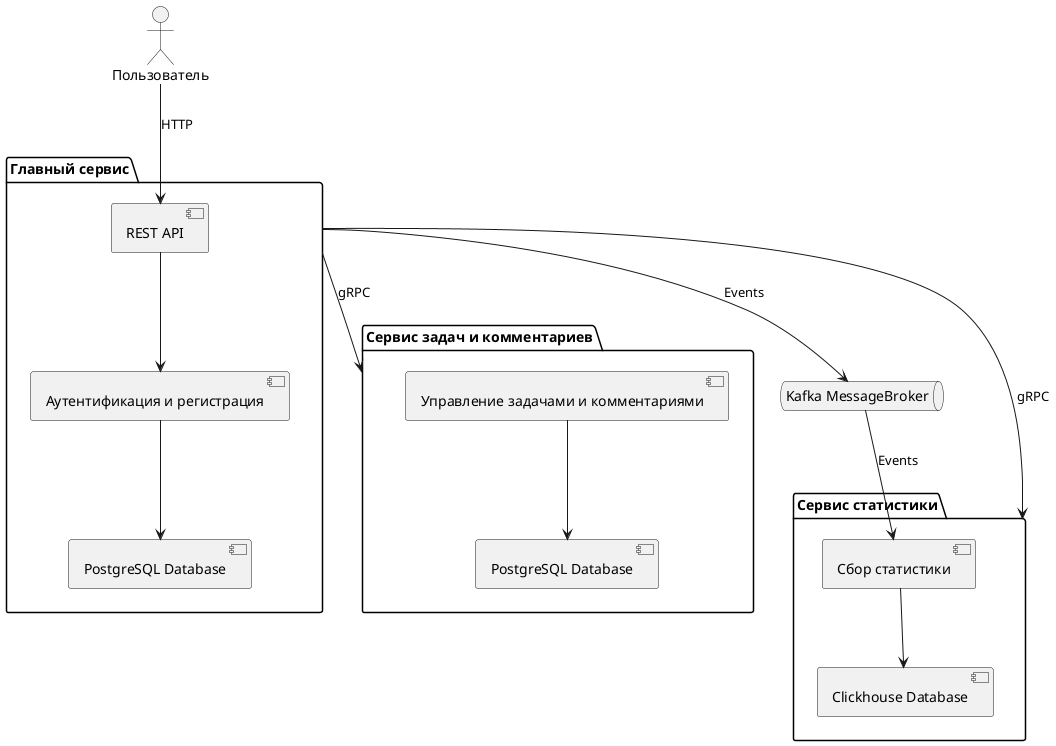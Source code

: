 @startuml
actor Пользователь as User
queue "Kafka MessageBroker" as MessageBroker
package "Главный сервис" as MainService {
    [REST API] as API
    [Аутентификация и регистрация] as Auth
    [PostgreSQL Database] as AuthDB
}

package "Сервис статистики" as StatService  {
    [Сбор статистики] as Statistics
    [Clickhouse Database] as StatsDB
}

package "Сервис задач и комментариев" as TaskService {
    [Управление задачами и комментариями] as Task
    [PostgreSQL Database] as TaskDB
}

User --> API: HTTP
Task --> TaskDB
Auth --> AuthDB
Statistics --> StatsDB
MainService --> StatService: gRPC
MainService --> TaskService: gRPC
MainService --> MessageBroker: Events
MessageBroker --> Statistics: Events
API --> Auth

skinparam package {
    BackgroundColor<<Главный сервис>> LightBlue
    BorderColor<<Главный сервис>> Black
    BackgroundColor<<Сервис статистики>> LightGreen
    BorderColor<<Сервис статистики>> Black
    BackgroundColor<<Сервис задач и комментариев>> LightYellow
    BorderColor<<Сервис задач и комментариев>> Black
}
@enduml
